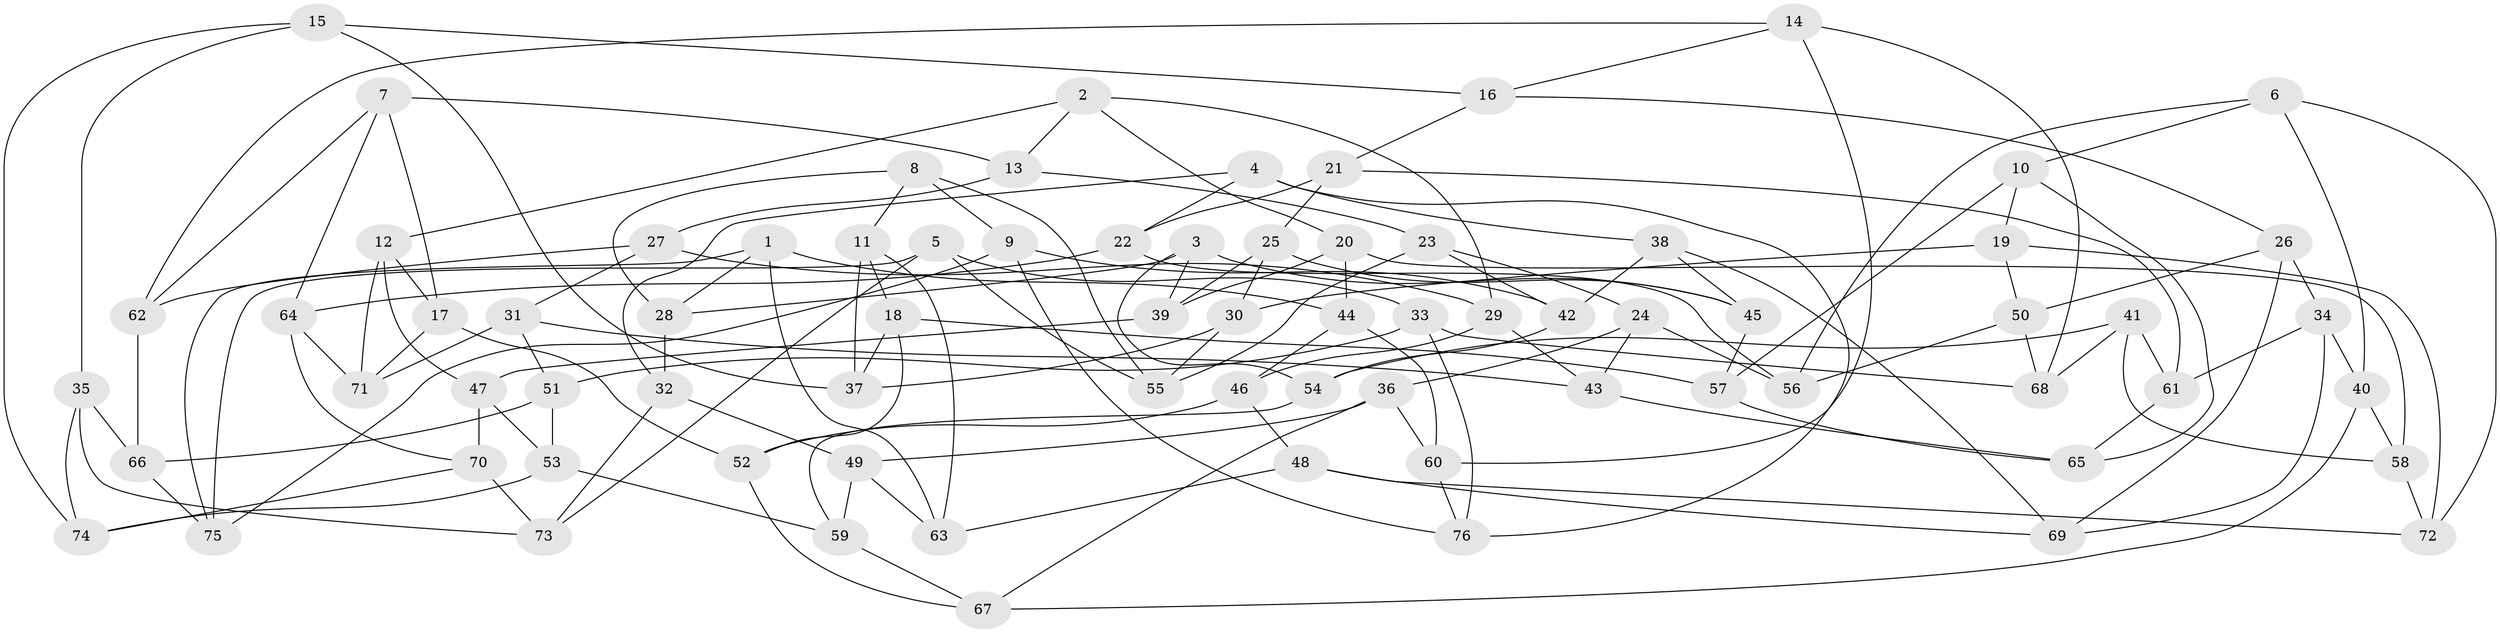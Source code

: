 // Generated by graph-tools (version 1.1) at 2025/03/03/09/25 03:03:08]
// undirected, 76 vertices, 152 edges
graph export_dot {
graph [start="1"]
  node [color=gray90,style=filled];
  1;
  2;
  3;
  4;
  5;
  6;
  7;
  8;
  9;
  10;
  11;
  12;
  13;
  14;
  15;
  16;
  17;
  18;
  19;
  20;
  21;
  22;
  23;
  24;
  25;
  26;
  27;
  28;
  29;
  30;
  31;
  32;
  33;
  34;
  35;
  36;
  37;
  38;
  39;
  40;
  41;
  42;
  43;
  44;
  45;
  46;
  47;
  48;
  49;
  50;
  51;
  52;
  53;
  54;
  55;
  56;
  57;
  58;
  59;
  60;
  61;
  62;
  63;
  64;
  65;
  66;
  67;
  68;
  69;
  70;
  71;
  72;
  73;
  74;
  75;
  76;
  1 -- 63;
  1 -- 44;
  1 -- 75;
  1 -- 28;
  2 -- 20;
  2 -- 12;
  2 -- 13;
  2 -- 29;
  3 -- 39;
  3 -- 45;
  3 -- 54;
  3 -- 28;
  4 -- 38;
  4 -- 22;
  4 -- 32;
  4 -- 76;
  5 -- 73;
  5 -- 55;
  5 -- 75;
  5 -- 33;
  6 -- 40;
  6 -- 72;
  6 -- 10;
  6 -- 56;
  7 -- 64;
  7 -- 62;
  7 -- 13;
  7 -- 17;
  8 -- 55;
  8 -- 9;
  8 -- 28;
  8 -- 11;
  9 -- 42;
  9 -- 75;
  9 -- 76;
  10 -- 65;
  10 -- 57;
  10 -- 19;
  11 -- 18;
  11 -- 63;
  11 -- 37;
  12 -- 47;
  12 -- 17;
  12 -- 71;
  13 -- 23;
  13 -- 27;
  14 -- 16;
  14 -- 68;
  14 -- 60;
  14 -- 62;
  15 -- 35;
  15 -- 74;
  15 -- 37;
  15 -- 16;
  16 -- 26;
  16 -- 21;
  17 -- 71;
  17 -- 52;
  18 -- 52;
  18 -- 37;
  18 -- 57;
  19 -- 30;
  19 -- 72;
  19 -- 50;
  20 -- 58;
  20 -- 44;
  20 -- 39;
  21 -- 61;
  21 -- 25;
  21 -- 22;
  22 -- 56;
  22 -- 64;
  23 -- 24;
  23 -- 42;
  23 -- 55;
  24 -- 43;
  24 -- 36;
  24 -- 56;
  25 -- 30;
  25 -- 45;
  25 -- 39;
  26 -- 69;
  26 -- 34;
  26 -- 50;
  27 -- 62;
  27 -- 29;
  27 -- 31;
  28 -- 32;
  29 -- 46;
  29 -- 43;
  30 -- 55;
  30 -- 37;
  31 -- 71;
  31 -- 43;
  31 -- 51;
  32 -- 49;
  32 -- 73;
  33 -- 68;
  33 -- 76;
  33 -- 51;
  34 -- 69;
  34 -- 40;
  34 -- 61;
  35 -- 66;
  35 -- 73;
  35 -- 74;
  36 -- 49;
  36 -- 67;
  36 -- 60;
  38 -- 69;
  38 -- 42;
  38 -- 45;
  39 -- 47;
  40 -- 67;
  40 -- 58;
  41 -- 54;
  41 -- 58;
  41 -- 68;
  41 -- 61;
  42 -- 54;
  43 -- 65;
  44 -- 46;
  44 -- 60;
  45 -- 57;
  46 -- 48;
  46 -- 52;
  47 -- 70;
  47 -- 53;
  48 -- 63;
  48 -- 69;
  48 -- 72;
  49 -- 59;
  49 -- 63;
  50 -- 56;
  50 -- 68;
  51 -- 53;
  51 -- 66;
  52 -- 67;
  53 -- 59;
  53 -- 74;
  54 -- 59;
  57 -- 65;
  58 -- 72;
  59 -- 67;
  60 -- 76;
  61 -- 65;
  62 -- 66;
  64 -- 70;
  64 -- 71;
  66 -- 75;
  70 -- 74;
  70 -- 73;
}
